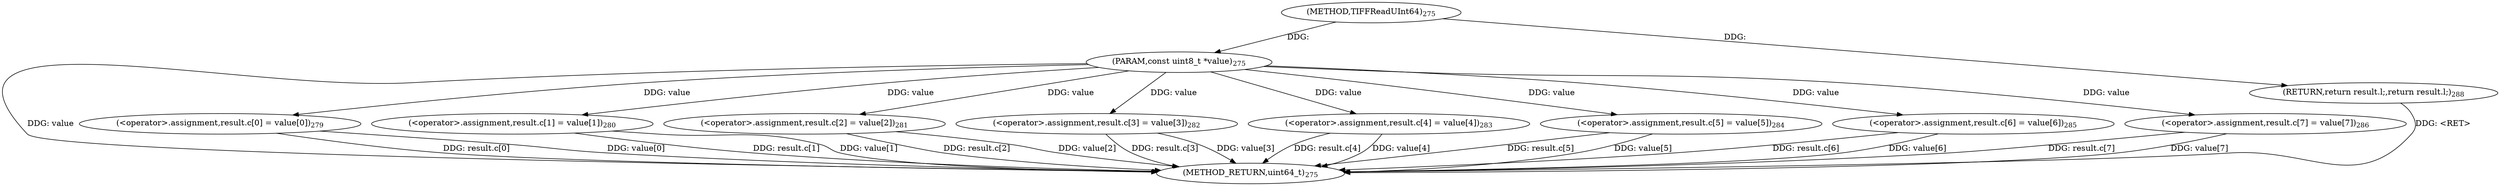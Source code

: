 digraph "TIFFReadUInt64" {  
"78300" [label = <(METHOD,TIFFReadUInt64)<SUB>275</SUB>> ]
"78380" [label = <(METHOD_RETURN,uint64_t)<SUB>275</SUB>> ]
"78301" [label = <(PARAM,const uint8_t *value)<SUB>275</SUB>> ]
"78304" [label = <(&lt;operator&gt;.assignment,result.c[0] = value[0])<SUB>279</SUB>> ]
"78313" [label = <(&lt;operator&gt;.assignment,result.c[1] = value[1])<SUB>280</SUB>> ]
"78322" [label = <(&lt;operator&gt;.assignment,result.c[2] = value[2])<SUB>281</SUB>> ]
"78331" [label = <(&lt;operator&gt;.assignment,result.c[3] = value[3])<SUB>282</SUB>> ]
"78340" [label = <(&lt;operator&gt;.assignment,result.c[4] = value[4])<SUB>283</SUB>> ]
"78349" [label = <(&lt;operator&gt;.assignment,result.c[5] = value[5])<SUB>284</SUB>> ]
"78358" [label = <(&lt;operator&gt;.assignment,result.c[6] = value[6])<SUB>285</SUB>> ]
"78367" [label = <(&lt;operator&gt;.assignment,result.c[7] = value[7])<SUB>286</SUB>> ]
"78376" [label = <(RETURN,return result.l;,return result.l;)<SUB>288</SUB>> ]
  "78376" -> "78380"  [ label = "DDG: &lt;RET&gt;"] 
  "78301" -> "78380"  [ label = "DDG: value"] 
  "78304" -> "78380"  [ label = "DDG: result.c[0]"] 
  "78304" -> "78380"  [ label = "DDG: value[0]"] 
  "78313" -> "78380"  [ label = "DDG: result.c[1]"] 
  "78313" -> "78380"  [ label = "DDG: value[1]"] 
  "78322" -> "78380"  [ label = "DDG: result.c[2]"] 
  "78322" -> "78380"  [ label = "DDG: value[2]"] 
  "78331" -> "78380"  [ label = "DDG: result.c[3]"] 
  "78331" -> "78380"  [ label = "DDG: value[3]"] 
  "78340" -> "78380"  [ label = "DDG: result.c[4]"] 
  "78340" -> "78380"  [ label = "DDG: value[4]"] 
  "78349" -> "78380"  [ label = "DDG: result.c[5]"] 
  "78349" -> "78380"  [ label = "DDG: value[5]"] 
  "78358" -> "78380"  [ label = "DDG: result.c[6]"] 
  "78358" -> "78380"  [ label = "DDG: value[6]"] 
  "78367" -> "78380"  [ label = "DDG: result.c[7]"] 
  "78367" -> "78380"  [ label = "DDG: value[7]"] 
  "78300" -> "78301"  [ label = "DDG: "] 
  "78301" -> "78304"  [ label = "DDG: value"] 
  "78301" -> "78313"  [ label = "DDG: value"] 
  "78301" -> "78322"  [ label = "DDG: value"] 
  "78301" -> "78331"  [ label = "DDG: value"] 
  "78301" -> "78340"  [ label = "DDG: value"] 
  "78301" -> "78349"  [ label = "DDG: value"] 
  "78301" -> "78358"  [ label = "DDG: value"] 
  "78301" -> "78367"  [ label = "DDG: value"] 
  "78300" -> "78376"  [ label = "DDG: "] 
}
